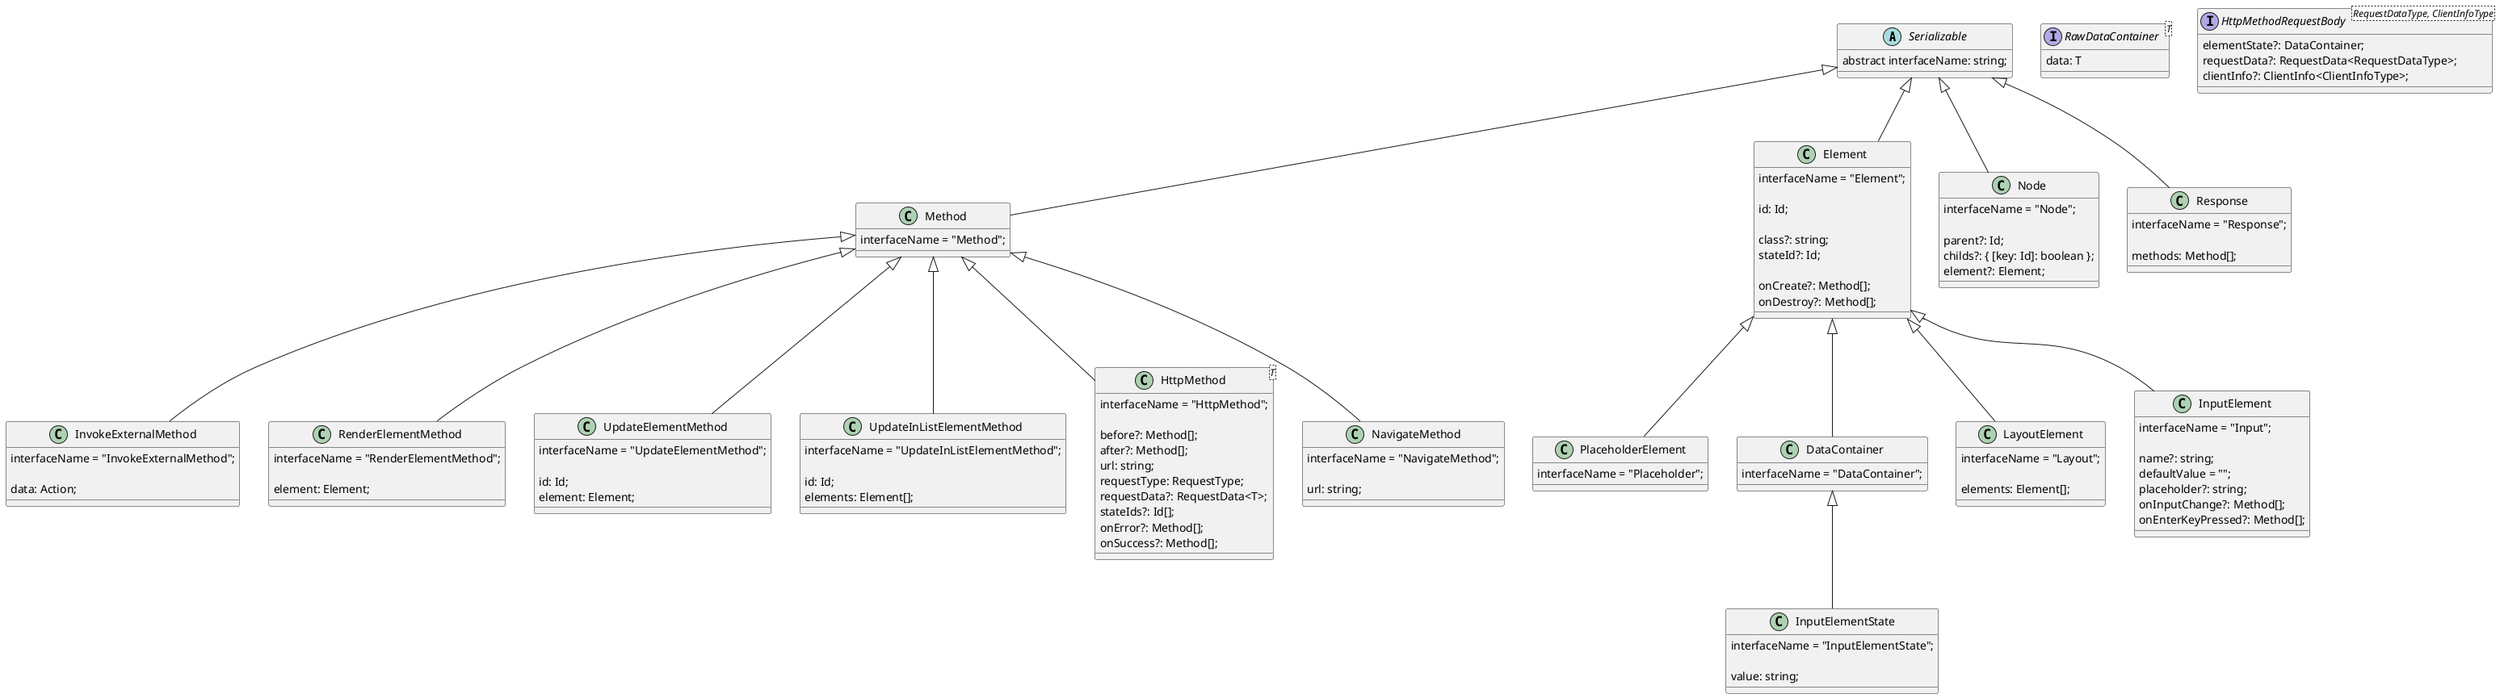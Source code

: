 @startuml
'https://plantuml.com/class-diagram

abstract class Serializable {
  abstract interfaceName: string;
}

class Method extends Serializable {
  interfaceName = "Method";
}

class Element extends Serializable {
  interfaceName = "Element";

  id: Id;

  class?: string;
  stateId?: Id;

  onCreate?: Method[];
  onDestroy?: Method[];
}

class Node extends Serializable {
  interfaceName = "Node";

  parent?: Id;
  childs?: { [key: Id]: boolean };
  element?: Element;
}

class PlaceholderElement extends Element {
  interfaceName = "Placeholder";
}

class DataContainer extends Element {
  interfaceName = "DataContainer";
}

interface RawDataContainer<T> {
  data: T
}

class Response extends Serializable {
  interfaceName = "Response";

  methods: Method[];
}


class InvokeExternalMethod extends Method {
  interfaceName = "InvokeExternalMethod";

  data: Action;
}

class RenderElementMethod extends Method {
  interfaceName = "RenderElementMethod";

  element: Element;
}

class UpdateElementMethod extends Method {
  interfaceName = "UpdateElementMethod";

  id: Id;
  element: Element;
}

class UpdateInListElementMethod extends Method {
  interfaceName = "UpdateInListElementMethod";

  id: Id;
  elements: Element[];
}

class HttpMethod<T> extends Method {
  interfaceName = "HttpMethod";

  before?: Method[];
  after?: Method[];
  url: string;
  requestType: RequestType;
  requestData?: RequestData<T>;
  stateIds?: Id[];
  onError?: Method[];
  onSuccess?: Method[];
}

interface HttpMethodRequestBody<RequestDataType, ClientInfoType> {
  elementState?: DataContainer;
  requestData?: RequestData<RequestDataType>;
  clientInfo?: ClientInfo<ClientInfoType>;
}

class NavigateMethod extends Method {
  interfaceName = "NavigateMethod";

  url: string;
}

class LayoutElement extends Element {
  interfaceName = "Layout";

  elements: Element[];
}

class InputElementState extends DataContainer {
  interfaceName = "InputElementState";

  value: string;
}

class InputElement extends Element {
  interfaceName = "Input";

  name?: string;
  defaultValue = "";
  placeholder?: string;
  onInputChange?: Method[];
  onEnterKeyPressed?: Method[];
}

@enduml
